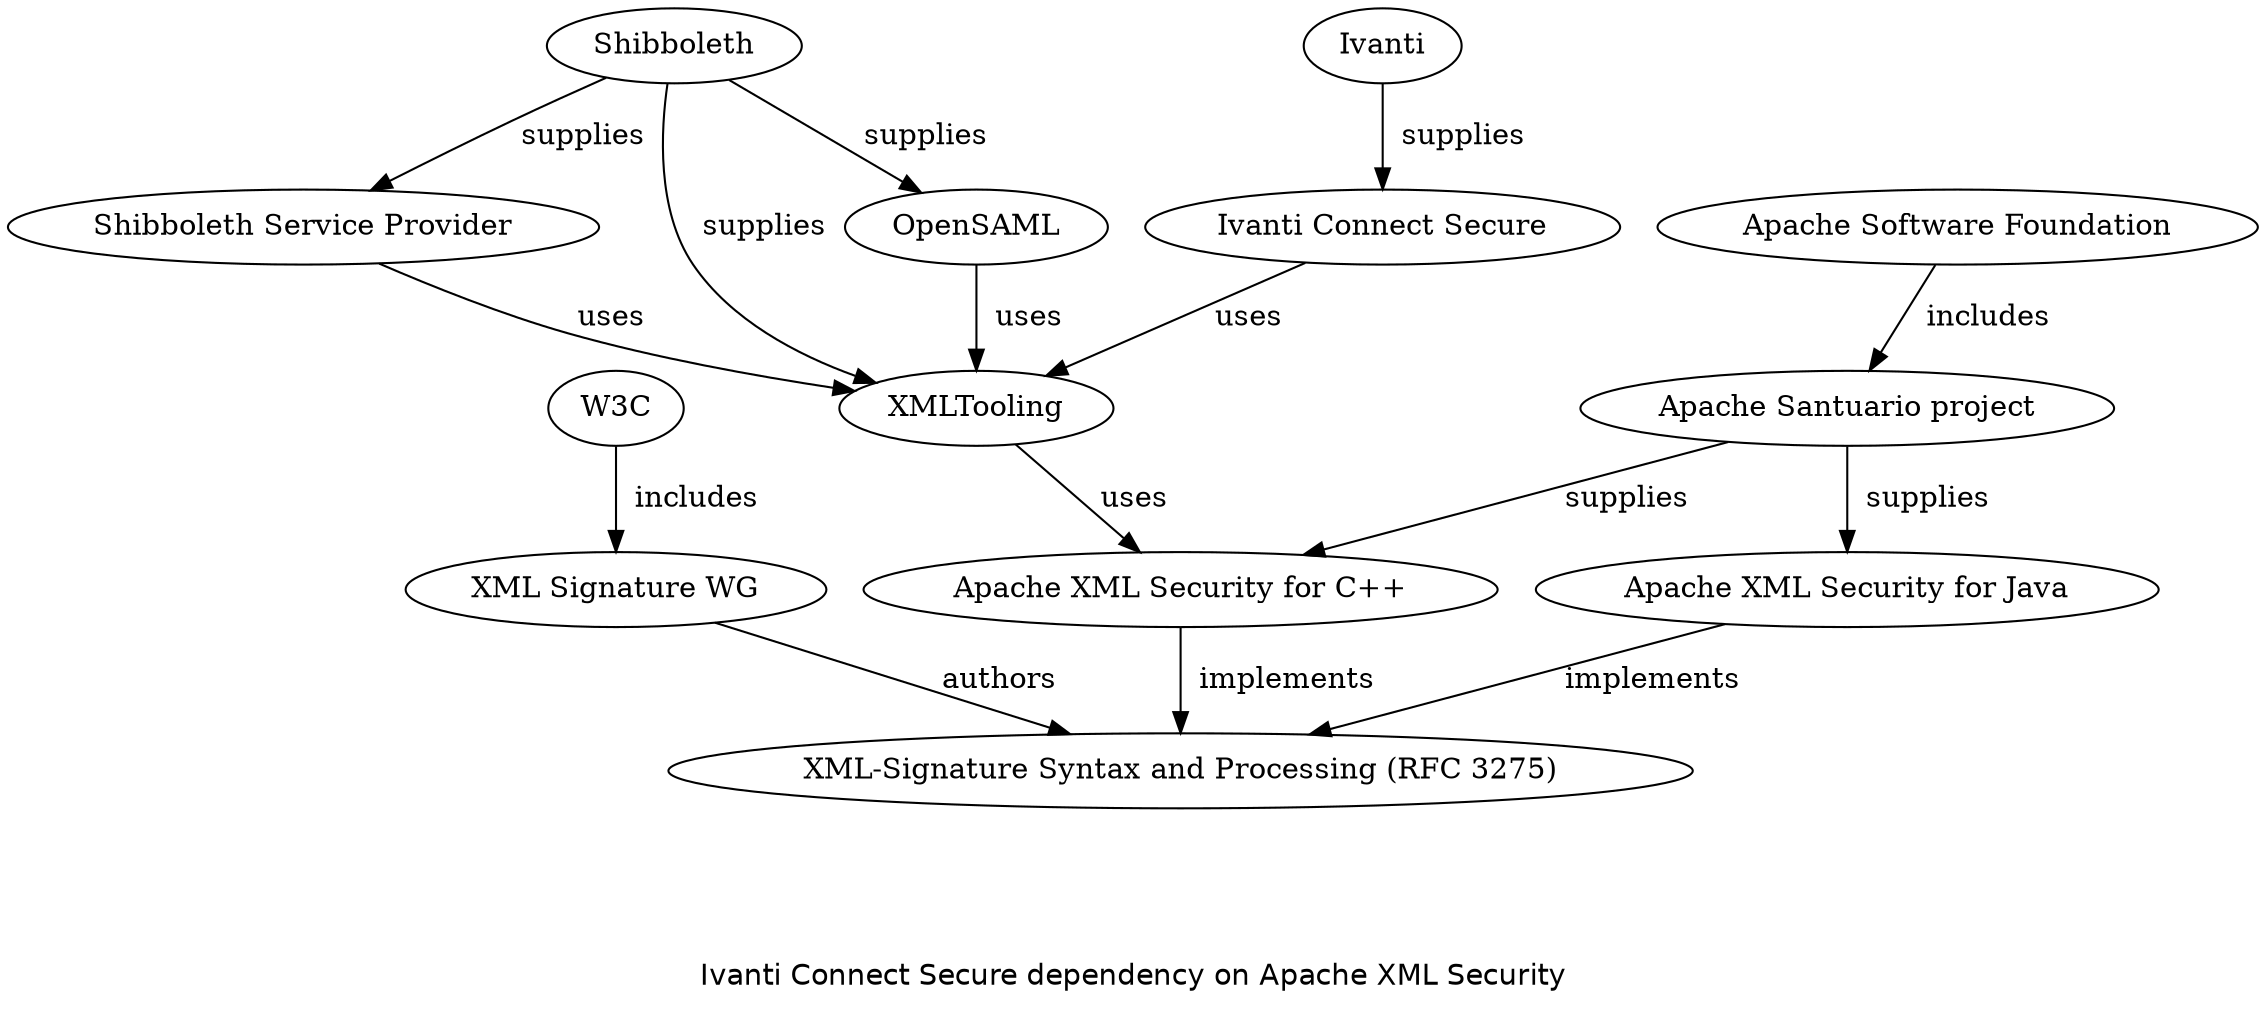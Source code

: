 digraph "SBOM only" {

	layout="dot"
	fontname="helvetica"
	label="Ivanti Connect Secure dependency on Apache XML Security"
	
	"shibboleth" [label="Shibboleth"]
	"xmltooling" [label="XMLTooling"]
	"opensaml" [label="OpenSAML"]
	"shibboleth_service_provider" [label="Shibboleth Service Provider"]
	"w3c" [label="W3C"]
	"xml_signature_wg" [label="XML Signature WG"]
	"rfc3275" [label="XML-Signature Syntax and Processing (RFC 3275)"]
	"java" [label="Apache XML Security for Java"]
	"cpp" [label="Apache XML Security for C++"]
	"santuario" [label="Apache Santuario project"]
	"asf" [label="Apache Software Foundation"]
	"ics" [label="Ivanti Connect Secure"]
	"ivanti" [label="Ivanti"]

	"blank" [height = 0 style = "invis"]
	rfc3275 -> blank [style = "invis"]

	ivanti -> ics [label = "  supplies"]
	ics -> xmltooling [label = " uses"]

	asf -> santuario [label = "  includes"]
	santuario -> java [label = "  supplies"]
	santuario -> cpp [label = " supplies"]
	java -> rfc3275 [label = " implements"]
	cpp -> rfc3275 [label = "  implements"]

	shibboleth -> xmltooling [label = " supplies"]
	shibboleth -> opensaml [label = "  supplies"]
	shibboleth -> shibboleth_service_provider [label = " supplies"]
	opensaml -> xmltooling [label = "  uses"]
	shibboleth_service_provider -> xmltooling [label = " uses"]
	xmltooling -> cpp [label = " uses"]

	w3c -> xml_signature_wg [label = "  includes"]
	xml_signature_wg -> rfc3275 [label = " authors"]

}
